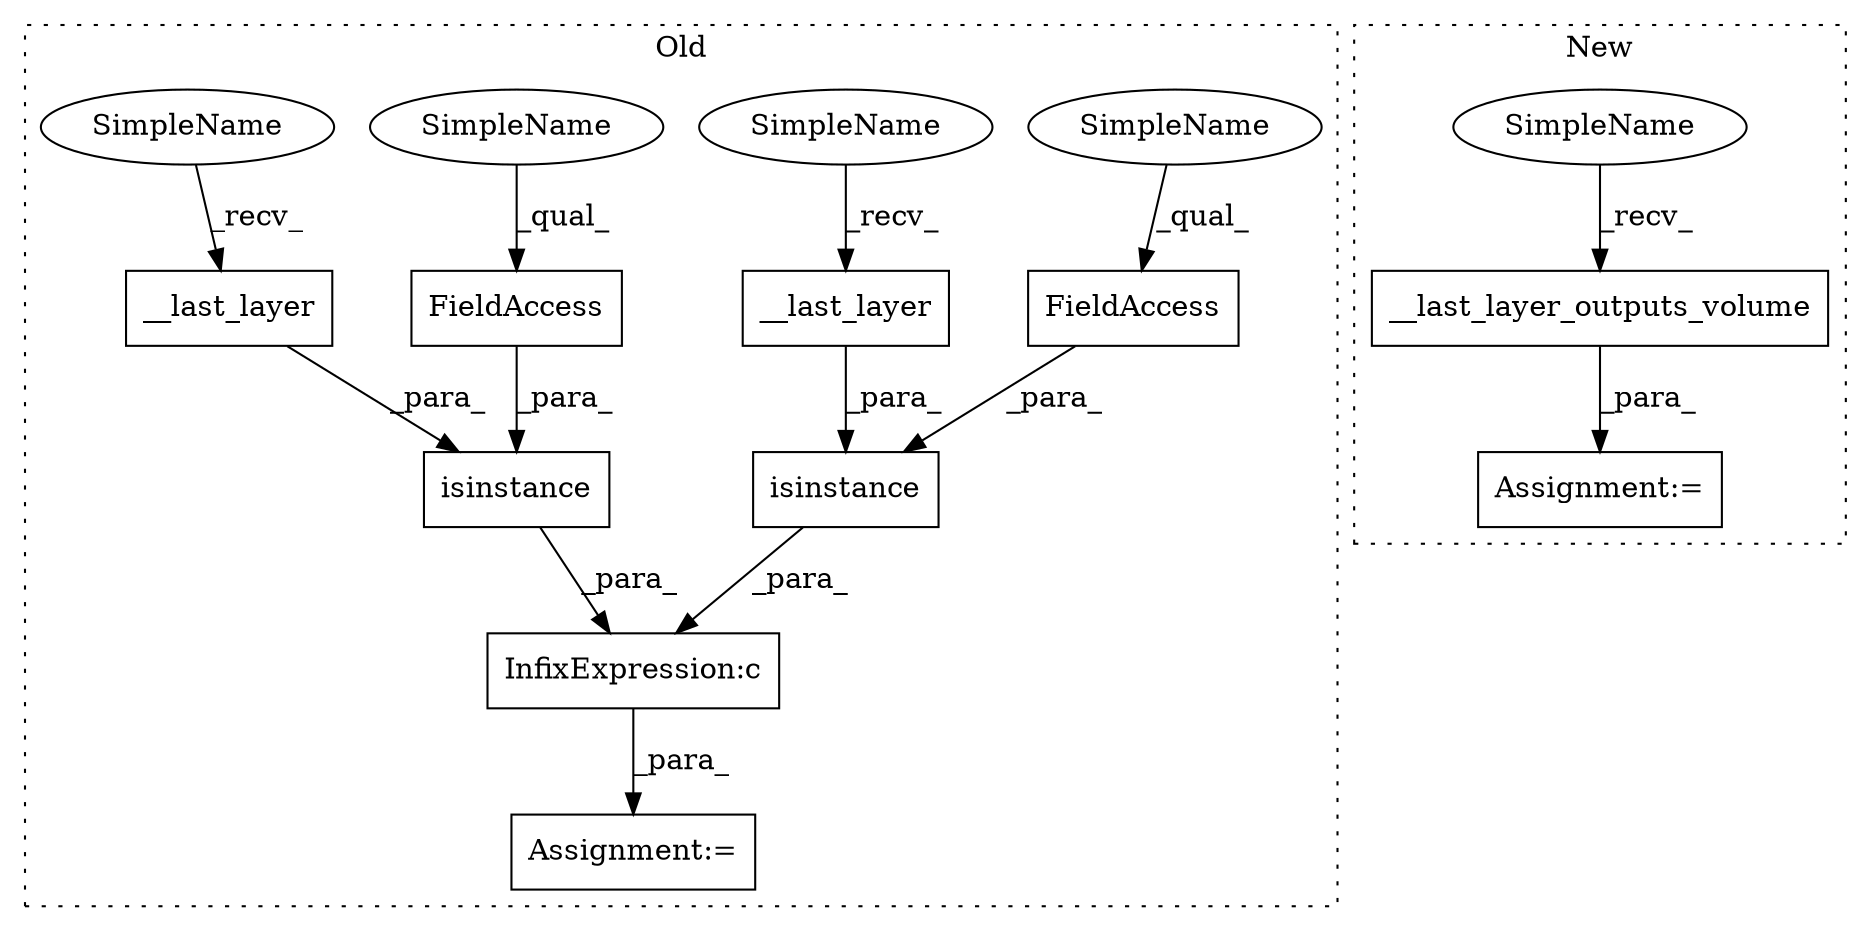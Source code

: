 digraph G {
subgraph cluster0 {
1 [label="__last_layer" a="32" s="32714" l="14" shape="box"];
3 [label="InfixExpression:c" a="27" s="32694" l="4" shape="box"];
4 [label="__last_layer" a="32" s="32662" l="14" shape="box"];
5 [label="isinstance" a="32" s="32698,32748" l="11,1" shape="box"];
6 [label="FieldAccess" a="22" s="32729" l="19" shape="box"];
7 [label="FieldAccess" a="22" s="32677" l="16" shape="box"];
8 [label="isinstance" a="32" s="32646,32693" l="11,1" shape="box"];
10 [label="Assignment:=" a="7" s="32644" l="1" shape="box"];
11 [label="SimpleName" a="42" s="32677" l="6" shape="ellipse"];
12 [label="SimpleName" a="42" s="32729" l="6" shape="ellipse"];
13 [label="SimpleName" a="42" s="32709" l="4" shape="ellipse"];
14 [label="SimpleName" a="42" s="32657" l="4" shape="ellipse"];
label = "Old";
style="dotted";
}
subgraph cluster1 {
2 [label="__last_layer_outputs_volume" a="32" s="33150" l="29" shape="box"];
9 [label="Assignment:=" a="7" s="33144" l="1" shape="box"];
15 [label="SimpleName" a="42" s="33145" l="4" shape="ellipse"];
label = "New";
style="dotted";
}
1 -> 5 [label="_para_"];
2 -> 9 [label="_para_"];
3 -> 10 [label="_para_"];
4 -> 8 [label="_para_"];
5 -> 3 [label="_para_"];
6 -> 5 [label="_para_"];
7 -> 8 [label="_para_"];
8 -> 3 [label="_para_"];
11 -> 7 [label="_qual_"];
12 -> 6 [label="_qual_"];
13 -> 1 [label="_recv_"];
14 -> 4 [label="_recv_"];
15 -> 2 [label="_recv_"];
}